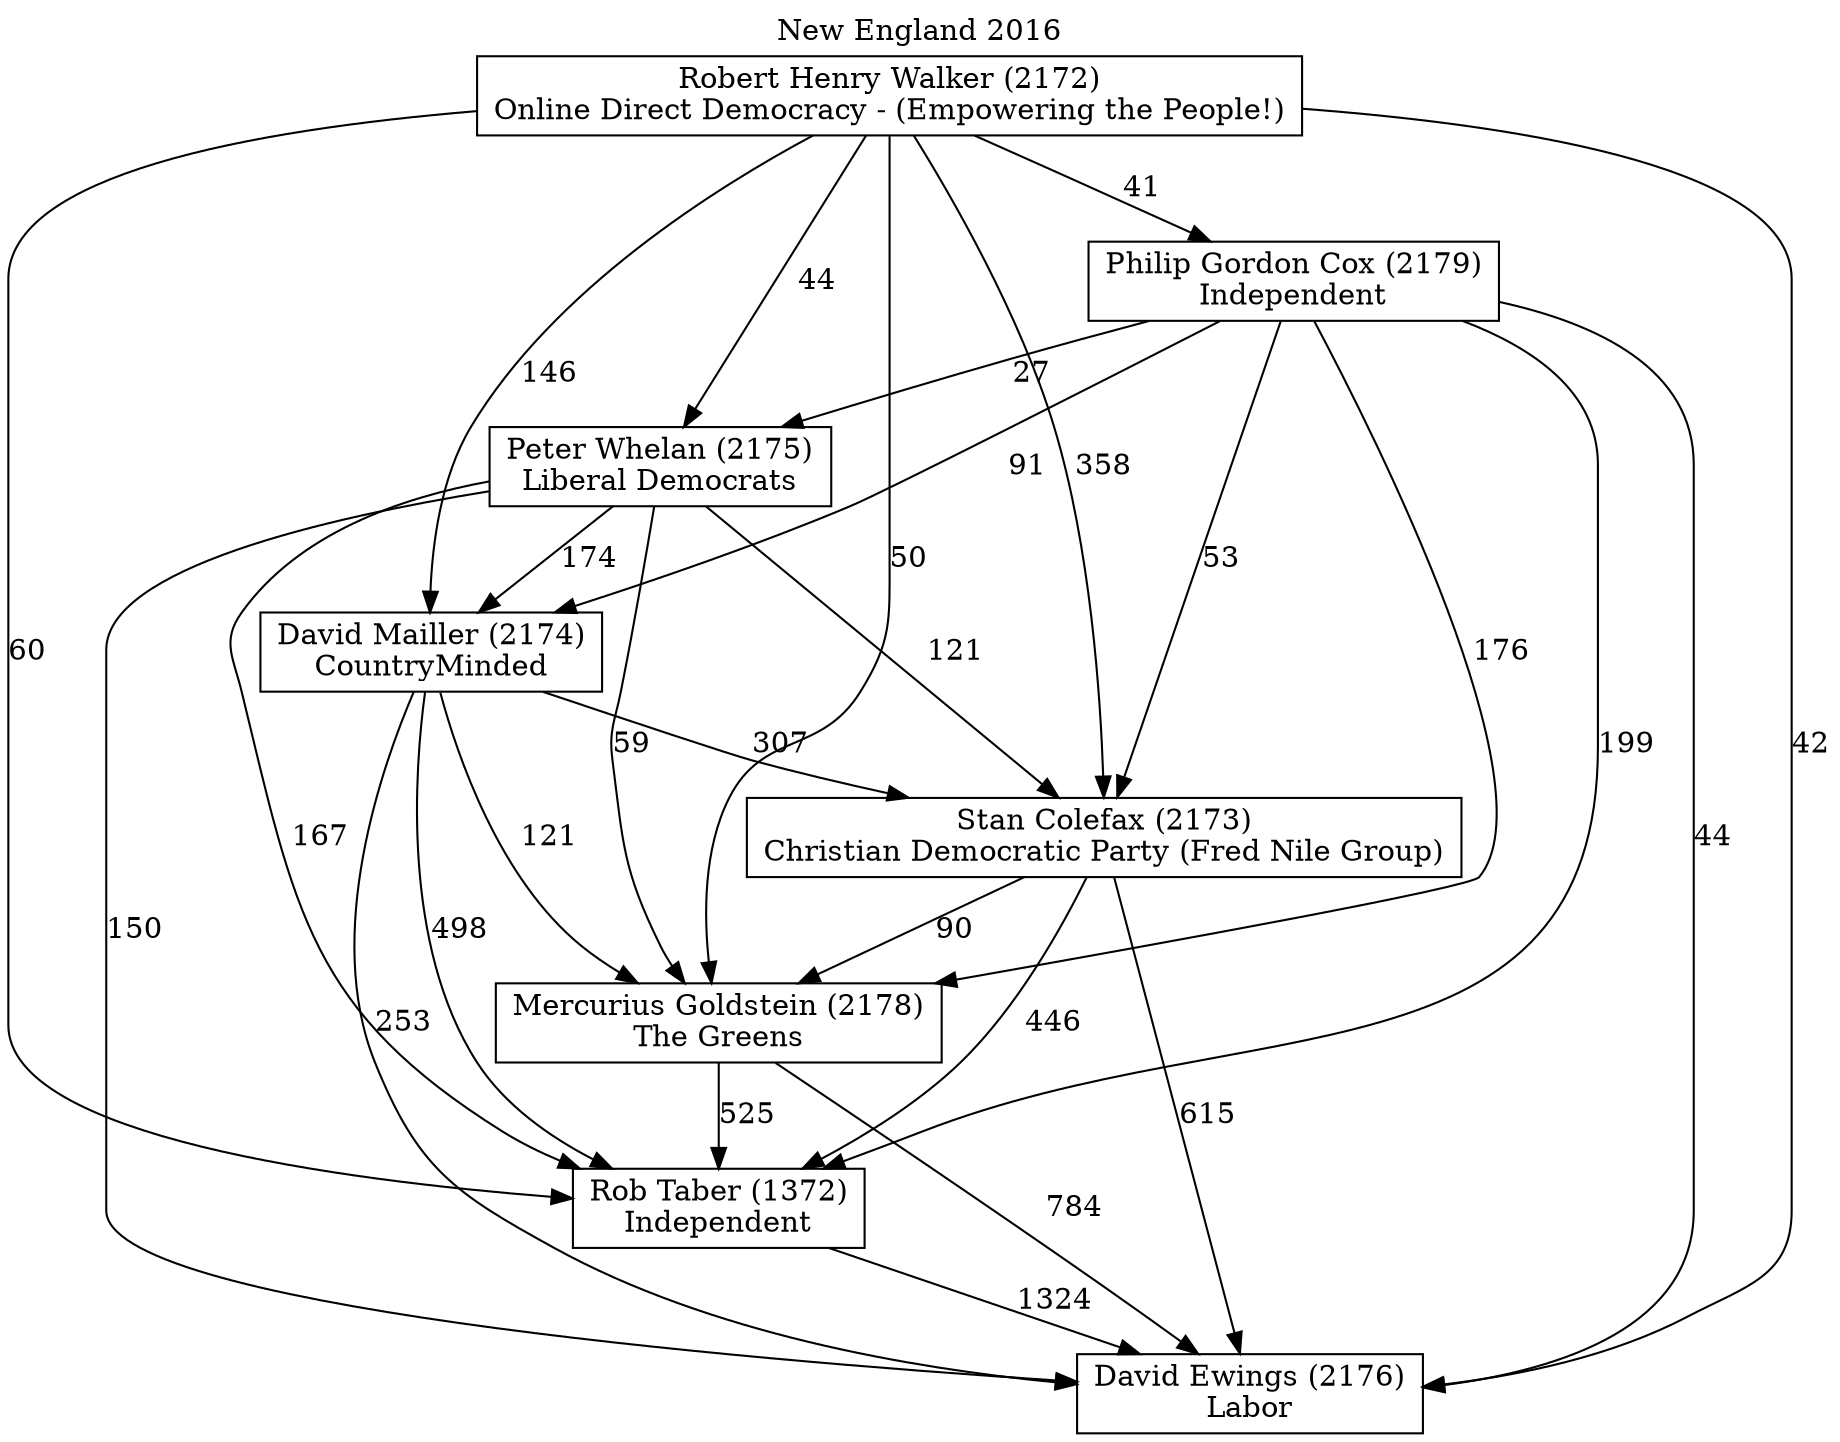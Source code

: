 // House preference flow
digraph "David Ewings (2176)_New England_2016" {
	graph [label="New England 2016" labelloc=t mclimit=10]
	node [shape=box]
	"David Ewings (2176)" [label="David Ewings (2176)
Labor"]
	"David Mailler (2174)" [label="David Mailler (2174)
CountryMinded"]
	"Mercurius Goldstein (2178)" [label="Mercurius Goldstein (2178)
The Greens"]
	"Peter Whelan (2175)" [label="Peter Whelan (2175)
Liberal Democrats"]
	"Philip Gordon Cox (2179)" [label="Philip Gordon Cox (2179)
Independent"]
	"Rob Taber (1372)" [label="Rob Taber (1372)
Independent"]
	"Robert Henry Walker (2172)" [label="Robert Henry Walker (2172)
Online Direct Democracy - (Empowering the People!)"]
	"Stan Colefax (2173)" [label="Stan Colefax (2173)
Christian Democratic Party (Fred Nile Group)"]
	"David Mailler (2174)" -> "David Ewings (2176)" [label=253]
	"David Mailler (2174)" -> "Mercurius Goldstein (2178)" [label=121]
	"David Mailler (2174)" -> "Rob Taber (1372)" [label=498]
	"David Mailler (2174)" -> "Stan Colefax (2173)" [label=307]
	"Mercurius Goldstein (2178)" -> "David Ewings (2176)" [label=784]
	"Mercurius Goldstein (2178)" -> "Rob Taber (1372)" [label=525]
	"Peter Whelan (2175)" -> "David Ewings (2176)" [label=150]
	"Peter Whelan (2175)" -> "David Mailler (2174)" [label=174]
	"Peter Whelan (2175)" -> "Mercurius Goldstein (2178)" [label=59]
	"Peter Whelan (2175)" -> "Rob Taber (1372)" [label=167]
	"Peter Whelan (2175)" -> "Stan Colefax (2173)" [label=121]
	"Philip Gordon Cox (2179)" -> "David Ewings (2176)" [label=44]
	"Philip Gordon Cox (2179)" -> "David Mailler (2174)" [label=91]
	"Philip Gordon Cox (2179)" -> "Mercurius Goldstein (2178)" [label=176]
	"Philip Gordon Cox (2179)" -> "Peter Whelan (2175)" [label=27]
	"Philip Gordon Cox (2179)" -> "Rob Taber (1372)" [label=199]
	"Philip Gordon Cox (2179)" -> "Stan Colefax (2173)" [label=53]
	"Rob Taber (1372)" -> "David Ewings (2176)" [label=1324]
	"Robert Henry Walker (2172)" -> "David Ewings (2176)" [label=42]
	"Robert Henry Walker (2172)" -> "David Mailler (2174)" [label=146]
	"Robert Henry Walker (2172)" -> "Mercurius Goldstein (2178)" [label=50]
	"Robert Henry Walker (2172)" -> "Peter Whelan (2175)" [label=44]
	"Robert Henry Walker (2172)" -> "Philip Gordon Cox (2179)" [label=41]
	"Robert Henry Walker (2172)" -> "Rob Taber (1372)" [label=60]
	"Robert Henry Walker (2172)" -> "Stan Colefax (2173)" [label=358]
	"Stan Colefax (2173)" -> "David Ewings (2176)" [label=615]
	"Stan Colefax (2173)" -> "Mercurius Goldstein (2178)" [label=90]
	"Stan Colefax (2173)" -> "Rob Taber (1372)" [label=446]
}
